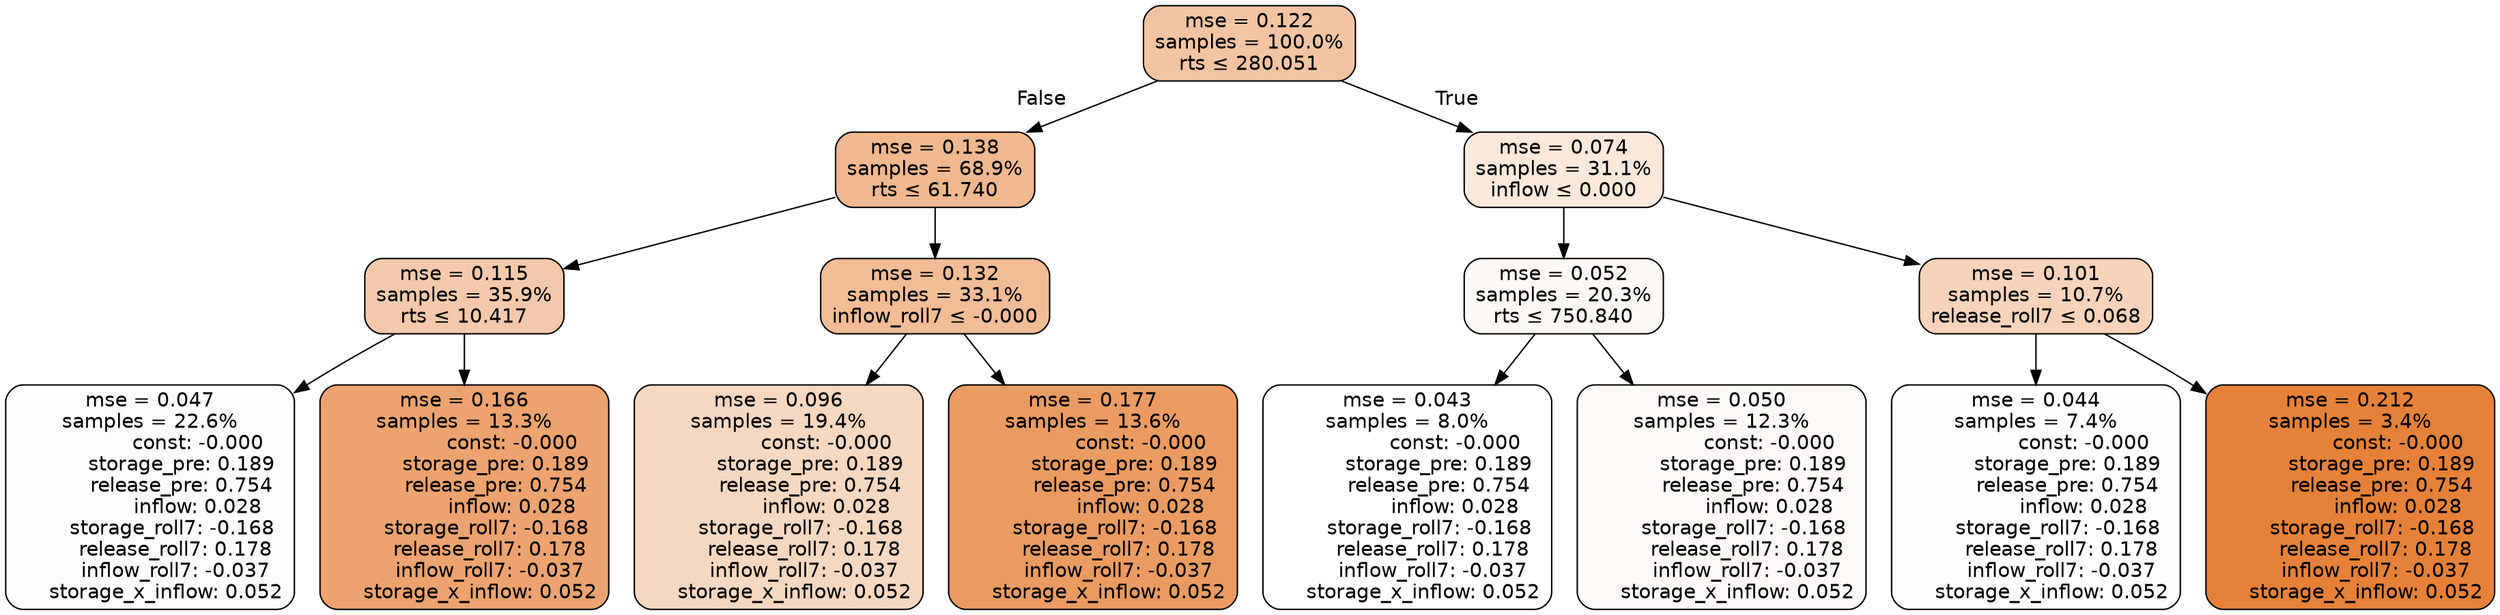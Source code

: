 digraph tree {
node [shape=rectangle, style="filled, rounded", color="black", fontname=helvetica] ;
edge [fontname=helvetica] ;
	"0" [label="mse = 0.122
samples = 100.0%
rts &le; 280.051", fillcolor="#f2c4a3"]
	"1" [label="mse = 0.138
samples = 68.9%
rts &le; 61.740", fillcolor="#f0b88f"]
	"2" [label="mse = 0.115
samples = 35.9%
rts &le; 10.417", fillcolor="#f4c9ab"]
	"3" [label="mse = 0.047
samples = 22.6%
               const: -0.000
          storage_pre: 0.189
          release_pre: 0.754
               inflow: 0.028
       storage_roll7: -0.168
        release_roll7: 0.178
        inflow_roll7: -0.037
     storage_x_inflow: 0.052", fillcolor="#fefcfa"]
	"4" [label="mse = 0.166
samples = 13.3%
               const: -0.000
          storage_pre: 0.189
          release_pre: 0.754
               inflow: 0.028
       storage_roll7: -0.168
        release_roll7: 0.178
        inflow_roll7: -0.037
     storage_x_inflow: 0.052", fillcolor="#eca36f"]
	"5" [label="mse = 0.132
samples = 33.1%
inflow_roll7 &le; -0.000", fillcolor="#f1bc96"]
	"6" [label="mse = 0.096
samples = 19.4%
               const: -0.000
          storage_pre: 0.189
          release_pre: 0.754
               inflow: 0.028
       storage_roll7: -0.168
        release_roll7: 0.178
        inflow_roll7: -0.037
     storage_x_inflow: 0.052", fillcolor="#f6d7c0"]
	"7" [label="mse = 0.177
samples = 13.6%
               const: -0.000
          storage_pre: 0.189
          release_pre: 0.754
               inflow: 0.028
       storage_roll7: -0.168
        release_roll7: 0.178
        inflow_roll7: -0.037
     storage_x_inflow: 0.052", fillcolor="#ea9b62"]
	"8" [label="mse = 0.074
samples = 31.1%
inflow &le; 0.000", fillcolor="#fae8db"]
	"9" [label="mse = 0.052
samples = 20.3%
rts &le; 750.840", fillcolor="#fdf8f4"]
	"10" [label="mse = 0.043
samples = 8.0%
               const: -0.000
          storage_pre: 0.189
          release_pre: 0.754
               inflow: 0.028
       storage_roll7: -0.168
        release_roll7: 0.178
        inflow_roll7: -0.037
     storage_x_inflow: 0.052", fillcolor="#ffffff"]
	"11" [label="mse = 0.050
samples = 12.3%
               const: -0.000
          storage_pre: 0.189
          release_pre: 0.754
               inflow: 0.028
       storage_roll7: -0.168
        release_roll7: 0.178
        inflow_roll7: -0.037
     storage_x_inflow: 0.052", fillcolor="#fdf9f6"]
	"12" [label="mse = 0.101
samples = 10.7%
release_roll7 &le; 0.068", fillcolor="#f6d3ba"]
	"13" [label="mse = 0.044
samples = 7.4%
               const: -0.000
          storage_pre: 0.189
          release_pre: 0.754
               inflow: 0.028
       storage_roll7: -0.168
        release_roll7: 0.178
        inflow_roll7: -0.037
     storage_x_inflow: 0.052", fillcolor="#fefefd"]
	"14" [label="mse = 0.212
samples = 3.4%
               const: -0.000
          storage_pre: 0.189
          release_pre: 0.754
               inflow: 0.028
       storage_roll7: -0.168
        release_roll7: 0.178
        inflow_roll7: -0.037
     storage_x_inflow: 0.052", fillcolor="#e58139"]

	"0" -> "1" [labeldistance=2.5, labelangle=45, headlabel="False"]
	"1" -> "2"
	"2" -> "3"
	"2" -> "4"
	"1" -> "5"
	"5" -> "6"
	"5" -> "7"
	"0" -> "8" [labeldistance=2.5, labelangle=-45, headlabel="True"]
	"8" -> "9"
	"9" -> "10"
	"9" -> "11"
	"8" -> "12"
	"12" -> "13"
	"12" -> "14"
}